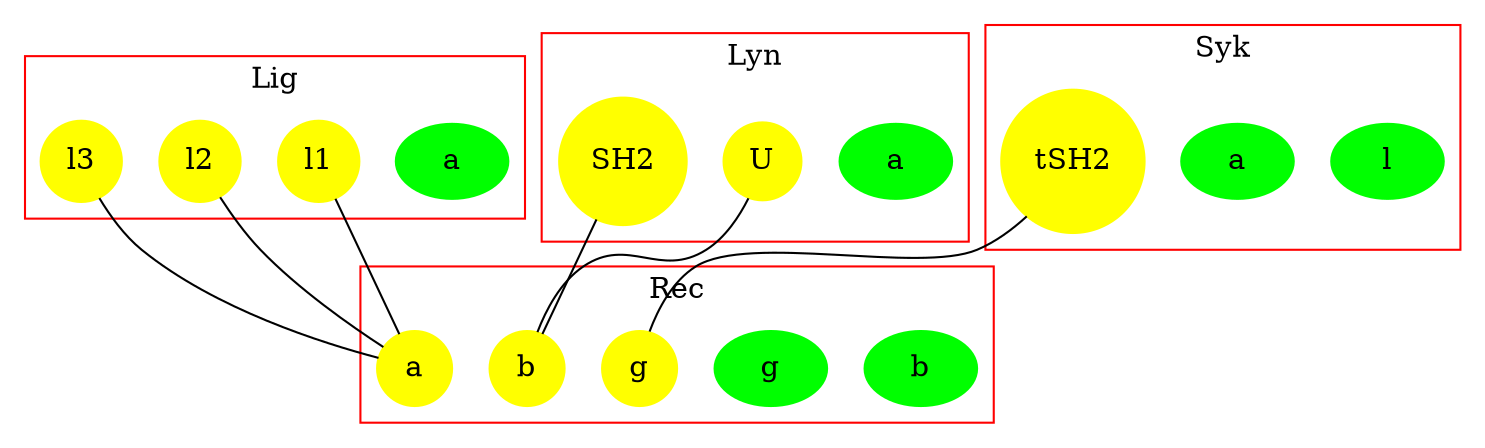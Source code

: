 #This file has been computed by KaSa: a Static Analyzer for Kappa (Kappa Static Analyzer (DomainBased-3306-g9167c75))
#Download sources/binaries at https://github.com/Kappa-Dev/KaSim
#
#Analysis launched at 2017/08/08 07:15:28 (GMT+2) on AppleCell.local
#Command line is: KaSa fceri_trimer.ka --print-efficiency --no-do-all --compute-symmetries
#
#This file contains the description of the contact map in dot.
#Please use graphviz (http://www.graphviz.org) or OmniGraffle to export it to a PDF
#
graph G{ 
subgraph cluster0 {
   0.0 [style = filled label = "a" shape =ellipse color = green size = "5"]
   0.1 [style = filled label = "l1" shape =circle color = yellow size = "5"]
   0.2 [style = filled label = "l2" shape =circle color = yellow size = "5"]
   0.3 [style = filled label = "l3" shape =circle color = yellow size = "5"]
label =  "Lig";  shape = rectangle; color = red
} ; 
subgraph cluster1 {
   1.0 [style = filled label = "a" shape =ellipse color = green size = "5"]
   1.1 [style = filled label = "U" shape =circle color = yellow size = "5"]
   1.2 [style = filled label = "SH2" shape =circle color = yellow size = "5"]
label =  "Lyn";  shape = rectangle; color = red
} ; 
subgraph cluster2 {
   2.0 [style = filled label = "l" shape =ellipse color = green size = "5"]
   2.1 [style = filled label = "a" shape =ellipse color = green size = "5"]
   2.2 [style = filled label = "tSH2" shape =circle color = yellow size = "5"]
label =  "Syk";  shape = rectangle; color = red
} ; 
subgraph cluster3 {
   3.0 [style = filled label = "b" shape =ellipse color = green size = "5"]
   3.1 [style = filled label = "g" shape =ellipse color = green size = "5"]
   3.2 [style = filled label = "a" shape =circle color = yellow size = "5"]
   3.3 [style = filled label = "b" shape =circle color = yellow size = "5"]
   3.4 [style = filled label = "g" shape =circle color = yellow size = "5"]
label =  "Rec";  shape = rectangle; color = red
} ; 
0.1 -- 3.2
0.2 -- 3.2
0.3 -- 3.2
1.1 -- 3.3
1.2 -- 3.3
2.2 -- 3.4
}
